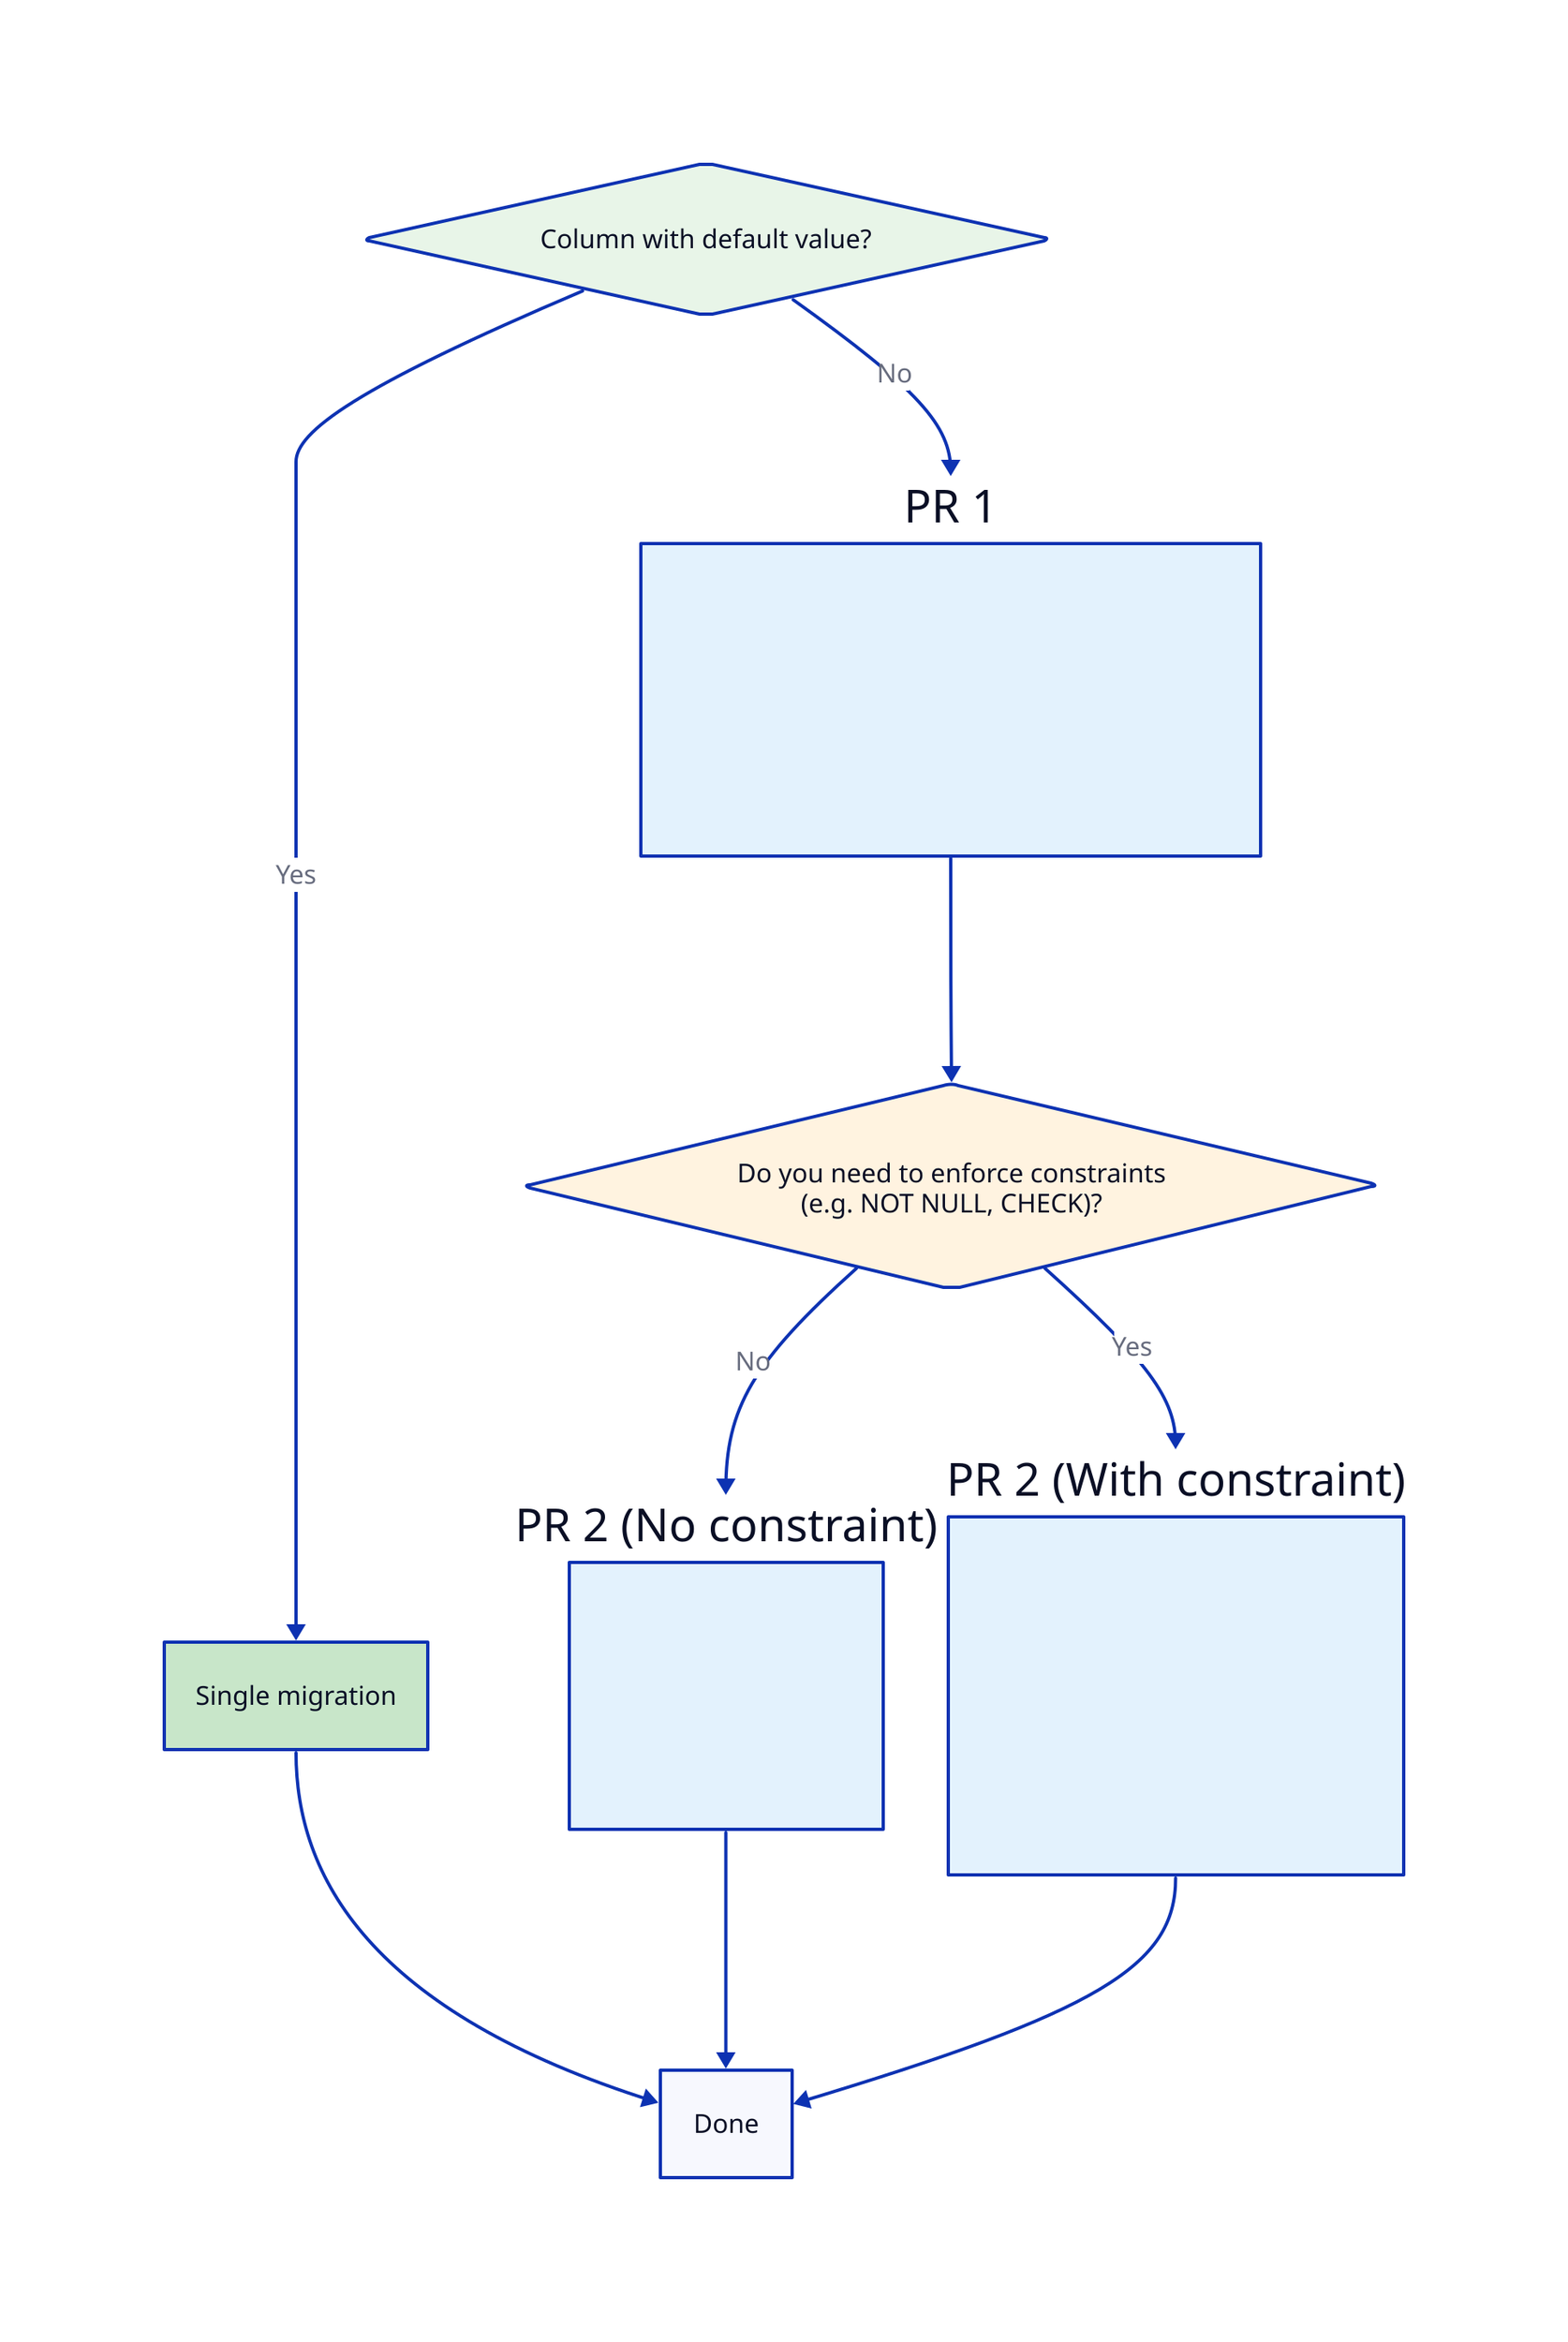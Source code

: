 direction: down
vars: {
  d2-config: {
    layout-engine: elk
  }
}

with_default: "Column with default value?" {
  shape: diamond
  style.fill: "#e8f5e8"
}

with_constraint: "Do you need to enforce constraints\n (e.g. NOT NULL, CHECK)?" {
  shape: diamond
  style.fill: "#fff3e0"
}

simple_migration: "Single migration" {
  style.fill: "#c8e6c9"
}

pr1: "PR 1" {
  style.fill: "#e3f2fd"
  explanation: |md

    Two migrations:

    - add column
    - enqueue backfill using a batched migration

    .
  |
}

pr2_no_constraint: "PR 2 (No constraint)" {
  explanation: |md

    One migration:

    - finalize backfill

    .
  |
  style.fill: "#e3f2fd"
}

pr2_with_constraint: "PR 2 (With constraint)" {
  style.fill: "#e3f2fd"
  explanation: |md

    Three migrations:

    - finalize backfill
    - add constraint `NOT VALID`
    - validate constraint

    .
  |
}

with_default -> simple_migration: "Yes"
with_default -> pr1: "No"
pr1 -> with_constraint
with_constraint -> pr2_no_constraint: "No"
with_constraint -> pr2_with_constraint: "Yes"

simple_migration -> "Done"
pr2_no_constraint -> "Done"
pr2_with_constraint -> "Done"

